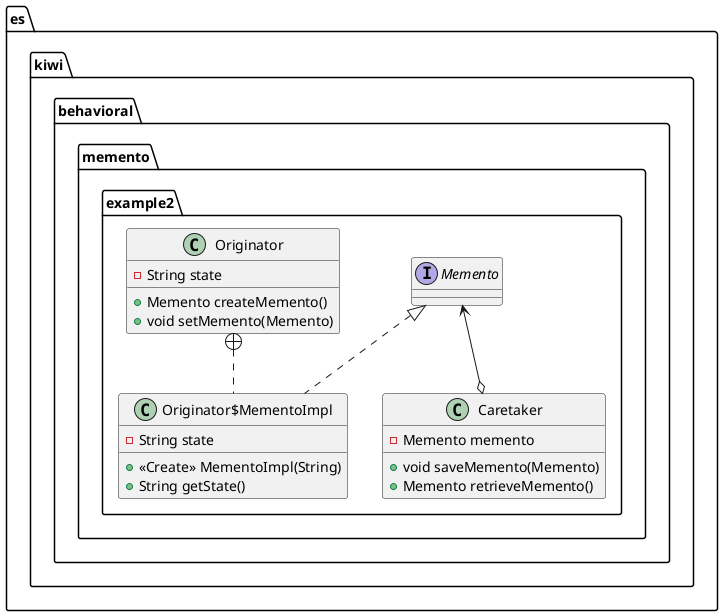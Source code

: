 @startuml
class es.kiwi.behavioral.memento.example2.Originator {
- String state
+ Memento createMemento()
+ void setMemento(Memento)
}
class es.kiwi.behavioral.memento.example2.Originator$MementoImpl {
- String state
+ <<Create>> MementoImpl(String)
+ String getState()
}
class es.kiwi.behavioral.memento.example2.Caretaker {
- Memento memento
+ void saveMemento(Memento)
+ Memento retrieveMemento()
}
interface es.kiwi.behavioral.memento.example2.Memento {
}


es.kiwi.behavioral.memento.example2.Originator +.. es.kiwi.behavioral.memento.example2.Originator$MementoImpl
es.kiwi.behavioral.memento.example2.Memento <|.. es.kiwi.behavioral.memento.example2.Originator$MementoImpl
es.kiwi.behavioral.memento.example2.Caretaker o-up-> es.kiwi.behavioral.memento.example2.Memento
@enduml